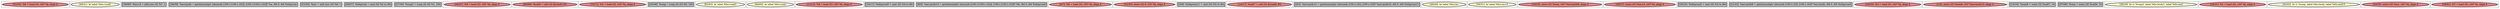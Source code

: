 
digraph G {





subgraph cluster33 {


node1861 [penwidth=3.0,fontsize=20,fillcolor=lightcoral,label="[52/55]  %6 = load i32, i32* %j, align 4",shape=ellipse,style=filled ]



}

subgraph cluster27 {


node1855 [penwidth=3.0,fontsize=20,fillcolor=lemonchiffon,label="[40/41]  br label %for.cond1",shape=ellipse,style=filled ]



}

subgraph cluster28 {


node1856 [penwidth=3.0,fontsize=20,fillcolor=grey,label="[59/60]  %inc14 = add nsw i32 %7, 1",shape=rectangle,style=filled ]



}

subgraph cluster26 {


node1854 [penwidth=3.0,fontsize=20,fillcolor=grey,label="[38/39]  %arrayidx = getelementptr inbounds [100 x [100 x i32]], [100 x [100 x i32]]* %a, i64 0, i64 %idxprom",shape=rectangle,style=filled ]



}

subgraph cluster29 {


node1857 [penwidth=3.0,fontsize=20,fillcolor=grey,label="[53/54]  %inc = add nsw i32 %6, 1",shape=rectangle,style=filled ]



}

subgraph cluster25 {


node1853 [penwidth=3.0,fontsize=20,fillcolor=grey,label="[56/57]  %idxprom = sext i32 %2 to i64",shape=rectangle,style=filled ]



}

subgraph cluster24 {


node1852 [penwidth=3.0,fontsize=20,fillcolor=grey,label="[27/30]  %cmp2 = icmp slt i32 %1, 100",shape=rectangle,style=filled ]



}

subgraph cluster22 {


node1850 [penwidth=3.0,fontsize=20,fillcolor=lightcoral,label="[44/47]  %0 = load i32, i32* %i, align 4",shape=ellipse,style=filled ]



}

subgraph cluster20 {


node1848 [penwidth=3.0,fontsize=20,fillcolor=lightcoral,label="[66/69]  %call4 = call i32 @rand() #3",shape=ellipse,style=filled ]



}

subgraph cluster18 {


node1846 [penwidth=3.0,fontsize=20,fillcolor=lightcoral,label="[70/71]  %2 = load i32, i32* %i, align 4",shape=ellipse,style=filled ]



}

subgraph cluster34 {


node1862 [penwidth=3.0,fontsize=20,fillcolor=grey,label="[45/46]  %cmp = icmp slt i32 %0, 100",shape=rectangle,style=filled ]



}

subgraph cluster16 {


node1844 [penwidth=3.0,fontsize=20,fillcolor=lemonchiffon,label="[62/63]  br label %for.cond1",shape=ellipse,style=filled ]



}

subgraph cluster17 {


node1845 [penwidth=3.0,fontsize=20,fillcolor=lemonchiffon,label="[64/65]  br label %for.cond",shape=ellipse,style=filled ]



}

subgraph cluster4 {


node1832 [penwidth=3.0,fontsize=20,fillcolor=lightcoral,label="[12/13]  %4 = load i32, i32* %i, align 4",shape=ellipse,style=filled ]



}

subgraph cluster3 {


node1831 [penwidth=3.0,fontsize=20,fillcolor=grey,label="[10/11]  %idxprom9 = sext i32 %4 to i64",shape=rectangle,style=filled ]



}

subgraph cluster2 {


node1830 [penwidth=3.0,fontsize=20,fillcolor=grey,label="[8/9]  %arrayidx10 = getelementptr inbounds [100 x [100 x i32]], [100 x [100 x i32]]* %b, i64 0, i64 %idxprom9",shape=rectangle,style=filled ]



}

subgraph cluster1 {


node1829 [penwidth=3.0,fontsize=20,fillcolor=lightcoral,label="[4/7]  %5 = load i32, i32* %j, align 4",shape=ellipse,style=filled ]



}

subgraph cluster12 {


node1840 [penwidth=3.0,fontsize=20,fillcolor=lightcoral,label="[32/33]  store i32 0, i32* %j, align 4",shape=ellipse,style=filled ]



}

subgraph cluster32 {


node1860 [penwidth=3.0,fontsize=20,fillcolor=grey,label="[5/6]  %idxprom11 = sext i32 %5 to i64",shape=rectangle,style=filled ]



}

subgraph cluster5 {


node1833 [penwidth=3.0,fontsize=20,fillcolor=lightcoral,label="[14/17]  %call7 = call i32 @rand() #3",shape=ellipse,style=filled ]



}

subgraph cluster0 {


node1828 [penwidth=3.0,fontsize=20,fillcolor=grey,label="[0/3]  %arrayidx12 = getelementptr inbounds [100 x i32], [100 x i32]* %arrayidx10, i64 0, i64 %idxprom11",shape=rectangle,style=filled ]



}

subgraph cluster31 {


node1859 [penwidth=3.0,fontsize=20,fillcolor=lemonchiffon,label="[48/49]  br label %for.inc",shape=ellipse,style=filled ]



}

subgraph cluster30 {


node1858 [penwidth=3.0,fontsize=20,fillcolor=lemonchiffon,label="[50/51]  br label %for.inc13",shape=ellipse,style=filled ]



}

subgraph cluster6 {


node1834 [penwidth=3.0,fontsize=20,fillcolor=lightcoral,label="[18/19]  store i32 %rem, i32* %arrayidx6, align 4",shape=ellipse,style=filled ]



}

subgraph cluster14 {


node1842 [penwidth=3.0,fontsize=20,fillcolor=lightcoral,label="[36/37]  store i32 %inc14, i32* %i, align 4",shape=ellipse,style=filled ]



}

subgraph cluster7 {


node1835 [penwidth=3.0,fontsize=20,fillcolor=grey,label="[20/23]  %idxprom5 = sext i32 %3 to i64",shape=rectangle,style=filled ]



}

subgraph cluster23 {


node1851 [penwidth=3.0,fontsize=20,fillcolor=grey,label="[21/22]  %arrayidx6 = getelementptr inbounds [100 x i32], [100 x i32]* %arrayidx, i64 0, i64 %idxprom5",shape=rectangle,style=filled ]



}

subgraph cluster8 {


node1836 [penwidth=3.0,fontsize=20,fillcolor=lightcoral,label="[24/25]  %3 = load i32, i32* %j, align 4",shape=ellipse,style=filled ]



}

subgraph cluster21 {


node1849 [penwidth=3.0,fontsize=20,fillcolor=lightcoral,label="[1/2]  store i32 %rem8, i32* %arrayidx12, align 4",shape=ellipse,style=filled ]



}

subgraph cluster9 {


node1837 [penwidth=3.0,fontsize=20,fillcolor=grey,label="[15/16]  %rem8 = srem i32 %call7, 10",shape=rectangle,style=filled ]



}

subgraph cluster19 {


node1847 [penwidth=3.0,fontsize=20,fillcolor=grey,label="[67/68]  %rem = srem i32 %call4, 10",shape=rectangle,style=filled ]



}

subgraph cluster10 {


node1838 [penwidth=3.0,fontsize=20,fillcolor=lemonchiffon,label="[28/29]  br i1 %cmp2, label %for.body3, label %for.end",shape=ellipse,style=filled ]



}

subgraph cluster11 {


node1839 [penwidth=3.0,fontsize=20,fillcolor=lightcoral,label="[26/31]  %1 = load i32, i32* %j, align 4",shape=ellipse,style=filled ]



}

subgraph cluster35 {


node1863 [penwidth=3.0,fontsize=20,fillcolor=lemonchiffon,label="[42/43]  br i1 %cmp, label %for.body, label %for.end15",shape=ellipse,style=filled ]



}

subgraph cluster13 {


node1841 [penwidth=3.0,fontsize=20,fillcolor=lightcoral,label="[34/35]  store i32 %inc, i32* %j, align 4",shape=ellipse,style=filled ]



}

subgraph cluster15 {


node1843 [penwidth=3.0,fontsize=20,fillcolor=lightcoral,label="[58/61]  %7 = load i32, i32* %i, align 4",shape=ellipse,style=filled ]



}

}
